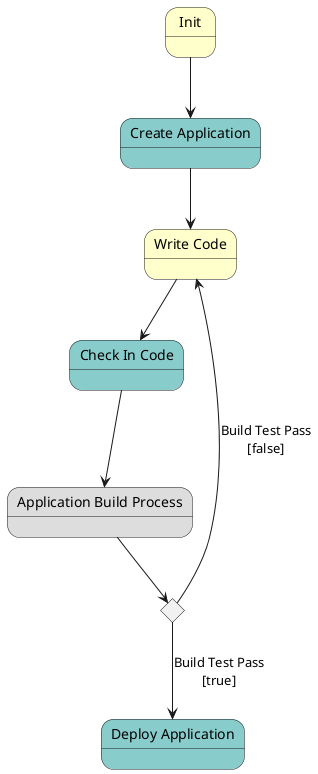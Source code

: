 @startuml

state "Init" as S1 #ffffcc

state "Create Application" as S2 #88cccc

state "Write Code" as S3 #ffffcc

state "Check In Code" as S4 #88cccc

state "Application Build Process" as S5 #dddddd

state "Deploy Application" as S6 #88cccc
S1 --> S2
S2 --> S3
S3 --> S4
S4 --> S5
state C5 <<choice>>
S5 --> C5
            C5 --> S6 : Build Test Pass\n[true]
C5 --> S3 : Build Test Pass\n[false]

@enduml
